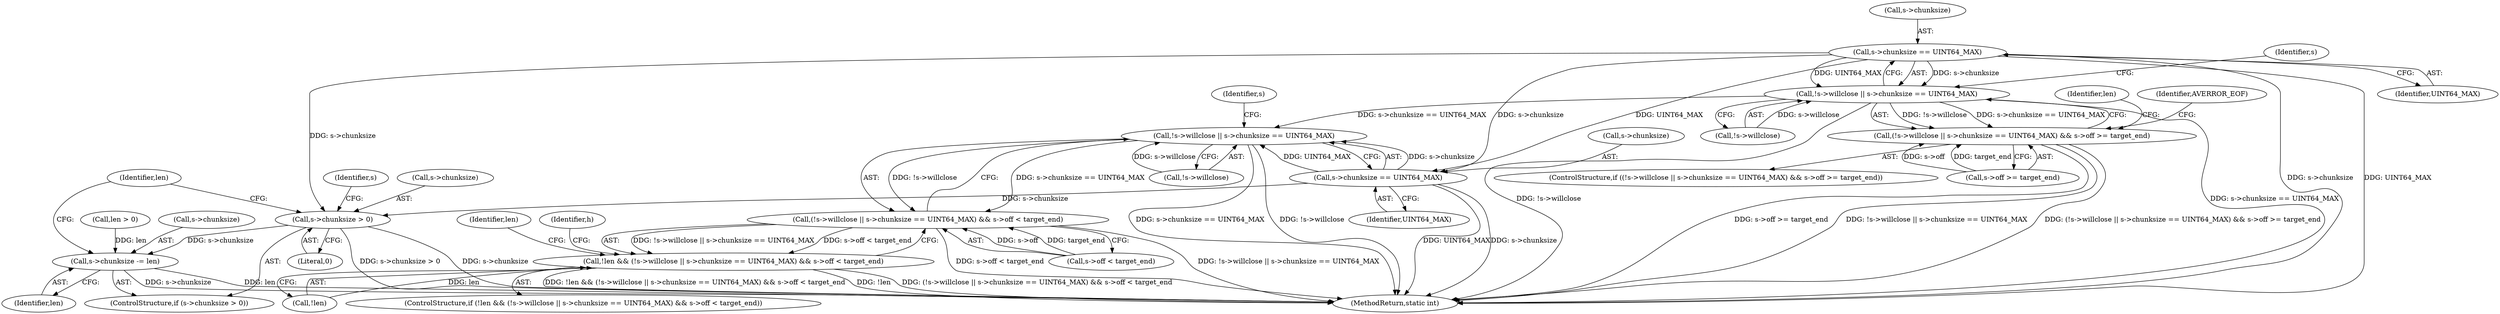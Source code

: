 digraph "0_FFmpeg_2a05c8f813de6f2278827734bf8102291e7484aa@pointer" {
"1000167" [label="(Call,s->chunksize == UINT64_MAX)"];
"1000162" [label="(Call,!s->willclose || s->chunksize == UINT64_MAX)"];
"1000161" [label="(Call,(!s->willclose || s->chunksize == UINT64_MAX) && s->off >= target_end)"];
"1000192" [label="(Call,!s->willclose || s->chunksize == UINT64_MAX)"];
"1000191" [label="(Call,(!s->willclose || s->chunksize == UINT64_MAX) && s->off < target_end)"];
"1000188" [label="(Call,!len && (!s->willclose || s->chunksize == UINT64_MAX) && s->off < target_end)"];
"1000197" [label="(Call,s->chunksize == UINT64_MAX)"];
"1000230" [label="(Call,s->chunksize > 0)"];
"1000235" [label="(Call,s->chunksize -= len)"];
"1000189" [label="(Call,!len)"];
"1000220" [label="(Call,len > 0)"];
"1000204" [label="(Identifier,s)"];
"1000163" [label="(Call,!s->willclose)"];
"1000235" [label="(Call,s->chunksize -= len)"];
"1000221" [label="(Identifier,len)"];
"1000242" [label="(MethodReturn,static int)"];
"1000197" [label="(Call,s->chunksize == UINT64_MAX)"];
"1000237" [label="(Identifier,s)"];
"1000167" [label="(Call,s->chunksize == UINT64_MAX)"];
"1000180" [label="(Identifier,len)"];
"1000174" [label="(Identifier,s)"];
"1000236" [label="(Call,s->chunksize)"];
"1000178" [label="(Identifier,AVERROR_EOF)"];
"1000193" [label="(Call,!s->willclose)"];
"1000230" [label="(Call,s->chunksize > 0)"];
"1000191" [label="(Call,(!s->willclose || s->chunksize == UINT64_MAX) && s->off < target_end)"];
"1000168" [label="(Call,s->chunksize)"];
"1000187" [label="(ControlStructure,if (!len && (!s->willclose || s->chunksize == UINT64_MAX) && s->off < target_end))"];
"1000241" [label="(Identifier,len)"];
"1000172" [label="(Call,s->off >= target_end)"];
"1000198" [label="(Call,s->chunksize)"];
"1000192" [label="(Call,!s->willclose || s->chunksize == UINT64_MAX)"];
"1000161" [label="(Call,(!s->willclose || s->chunksize == UINT64_MAX) && s->off >= target_end)"];
"1000231" [label="(Call,s->chunksize)"];
"1000239" [label="(Identifier,len)"];
"1000201" [label="(Identifier,UINT64_MAX)"];
"1000234" [label="(Literal,0)"];
"1000209" [label="(Identifier,h)"];
"1000171" [label="(Identifier,UINT64_MAX)"];
"1000202" [label="(Call,s->off < target_end)"];
"1000162" [label="(Call,!s->willclose || s->chunksize == UINT64_MAX)"];
"1000160" [label="(ControlStructure,if ((!s->willclose || s->chunksize == UINT64_MAX) && s->off >= target_end))"];
"1000229" [label="(ControlStructure,if (s->chunksize > 0))"];
"1000188" [label="(Call,!len && (!s->willclose || s->chunksize == UINT64_MAX) && s->off < target_end)"];
"1000167" -> "1000162"  [label="AST: "];
"1000167" -> "1000171"  [label="CFG: "];
"1000168" -> "1000167"  [label="AST: "];
"1000171" -> "1000167"  [label="AST: "];
"1000162" -> "1000167"  [label="CFG: "];
"1000167" -> "1000242"  [label="DDG: s->chunksize"];
"1000167" -> "1000242"  [label="DDG: UINT64_MAX"];
"1000167" -> "1000162"  [label="DDG: s->chunksize"];
"1000167" -> "1000162"  [label="DDG: UINT64_MAX"];
"1000167" -> "1000197"  [label="DDG: s->chunksize"];
"1000167" -> "1000197"  [label="DDG: UINT64_MAX"];
"1000167" -> "1000230"  [label="DDG: s->chunksize"];
"1000162" -> "1000161"  [label="AST: "];
"1000162" -> "1000163"  [label="CFG: "];
"1000163" -> "1000162"  [label="AST: "];
"1000174" -> "1000162"  [label="CFG: "];
"1000161" -> "1000162"  [label="CFG: "];
"1000162" -> "1000242"  [label="DDG: s->chunksize == UINT64_MAX"];
"1000162" -> "1000242"  [label="DDG: !s->willclose"];
"1000162" -> "1000161"  [label="DDG: !s->willclose"];
"1000162" -> "1000161"  [label="DDG: s->chunksize == UINT64_MAX"];
"1000163" -> "1000162"  [label="DDG: s->willclose"];
"1000162" -> "1000192"  [label="DDG: s->chunksize == UINT64_MAX"];
"1000161" -> "1000160"  [label="AST: "];
"1000161" -> "1000172"  [label="CFG: "];
"1000172" -> "1000161"  [label="AST: "];
"1000178" -> "1000161"  [label="CFG: "];
"1000180" -> "1000161"  [label="CFG: "];
"1000161" -> "1000242"  [label="DDG: s->off >= target_end"];
"1000161" -> "1000242"  [label="DDG: !s->willclose || s->chunksize == UINT64_MAX"];
"1000161" -> "1000242"  [label="DDG: (!s->willclose || s->chunksize == UINT64_MAX) && s->off >= target_end"];
"1000172" -> "1000161"  [label="DDG: s->off"];
"1000172" -> "1000161"  [label="DDG: target_end"];
"1000192" -> "1000191"  [label="AST: "];
"1000192" -> "1000193"  [label="CFG: "];
"1000192" -> "1000197"  [label="CFG: "];
"1000193" -> "1000192"  [label="AST: "];
"1000197" -> "1000192"  [label="AST: "];
"1000204" -> "1000192"  [label="CFG: "];
"1000191" -> "1000192"  [label="CFG: "];
"1000192" -> "1000242"  [label="DDG: s->chunksize == UINT64_MAX"];
"1000192" -> "1000242"  [label="DDG: !s->willclose"];
"1000192" -> "1000191"  [label="DDG: !s->willclose"];
"1000192" -> "1000191"  [label="DDG: s->chunksize == UINT64_MAX"];
"1000193" -> "1000192"  [label="DDG: s->willclose"];
"1000197" -> "1000192"  [label="DDG: s->chunksize"];
"1000197" -> "1000192"  [label="DDG: UINT64_MAX"];
"1000191" -> "1000188"  [label="AST: "];
"1000191" -> "1000202"  [label="CFG: "];
"1000202" -> "1000191"  [label="AST: "];
"1000188" -> "1000191"  [label="CFG: "];
"1000191" -> "1000242"  [label="DDG: !s->willclose || s->chunksize == UINT64_MAX"];
"1000191" -> "1000242"  [label="DDG: s->off < target_end"];
"1000191" -> "1000188"  [label="DDG: !s->willclose || s->chunksize == UINT64_MAX"];
"1000191" -> "1000188"  [label="DDG: s->off < target_end"];
"1000202" -> "1000191"  [label="DDG: s->off"];
"1000202" -> "1000191"  [label="DDG: target_end"];
"1000188" -> "1000187"  [label="AST: "];
"1000188" -> "1000189"  [label="CFG: "];
"1000189" -> "1000188"  [label="AST: "];
"1000209" -> "1000188"  [label="CFG: "];
"1000221" -> "1000188"  [label="CFG: "];
"1000188" -> "1000242"  [label="DDG: !len && (!s->willclose || s->chunksize == UINT64_MAX) && s->off < target_end"];
"1000188" -> "1000242"  [label="DDG: !len"];
"1000188" -> "1000242"  [label="DDG: (!s->willclose || s->chunksize == UINT64_MAX) && s->off < target_end"];
"1000189" -> "1000188"  [label="DDG: len"];
"1000197" -> "1000201"  [label="CFG: "];
"1000198" -> "1000197"  [label="AST: "];
"1000201" -> "1000197"  [label="AST: "];
"1000197" -> "1000242"  [label="DDG: UINT64_MAX"];
"1000197" -> "1000242"  [label="DDG: s->chunksize"];
"1000197" -> "1000230"  [label="DDG: s->chunksize"];
"1000230" -> "1000229"  [label="AST: "];
"1000230" -> "1000234"  [label="CFG: "];
"1000231" -> "1000230"  [label="AST: "];
"1000234" -> "1000230"  [label="AST: "];
"1000237" -> "1000230"  [label="CFG: "];
"1000241" -> "1000230"  [label="CFG: "];
"1000230" -> "1000242"  [label="DDG: s->chunksize"];
"1000230" -> "1000242"  [label="DDG: s->chunksize > 0"];
"1000230" -> "1000235"  [label="DDG: s->chunksize"];
"1000235" -> "1000229"  [label="AST: "];
"1000235" -> "1000239"  [label="CFG: "];
"1000236" -> "1000235"  [label="AST: "];
"1000239" -> "1000235"  [label="AST: "];
"1000241" -> "1000235"  [label="CFG: "];
"1000235" -> "1000242"  [label="DDG: s->chunksize"];
"1000235" -> "1000242"  [label="DDG: len"];
"1000220" -> "1000235"  [label="DDG: len"];
}
